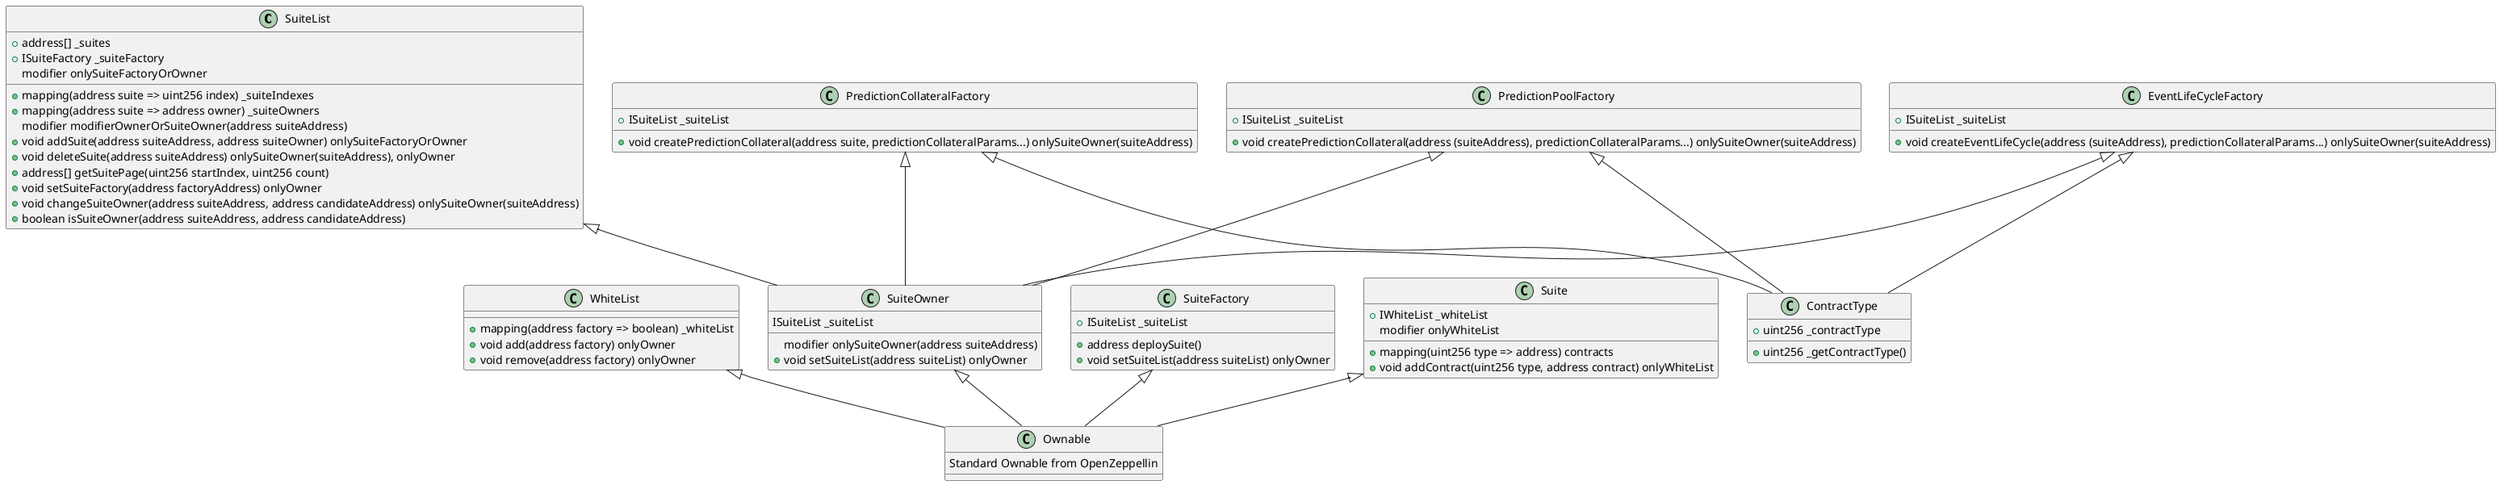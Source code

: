 @startuml

SuiteList <|-- SuiteOwner
class SuiteList {
    +address[] _suites
    +ISuiteFactory _suiteFactory
    +mapping(address suite => uint256 index) _suiteIndexes
    +mapping(address suite => address owner) _suiteOwners
    modifier onlySuiteFactoryOrOwner
    modifier modifierOwnerOrSuiteOwner(address suiteAddress)
    +void addSuite(address suiteAddress, address suiteOwner) onlySuiteFactoryOrOwner
    +void deleteSuite(address suiteAddress) onlySuiteOwner(suiteAddress), onlyOwner
    +address[] getSuitePage(uint256 startIndex, uint256 count)
    +void setSuiteFactory(address factoryAddress) onlyOwner
    +void changeSuiteOwner(address suiteAddress, address candidateAddress) onlySuiteOwner(suiteAddress)
    +boolean isSuiteOwner(address suiteAddress, address candidateAddress)
}

SuiteFactory <|-- Ownable
class SuiteFactory {
    +ISuiteList _suiteList
    +address deploySuite()
    +void setSuiteList(address suiteList) onlyOwner
}

Suite <|-- Ownable
class Suite {
    +IWhiteList _whiteList
    modifier onlyWhiteList
    +mapping(uint256 type => address) contracts
    +void addContract(uint256 type, address contract) onlyWhiteList
}

WhiteList <|-- Ownable
class WhiteList {
    +mapping(address factory => boolean) _whiteList
    +void add(address factory) onlyOwner
    +void remove(address factory) onlyOwner
}

PredictionCollateralFactory <|-- ContractType
PredictionCollateralFactory <|-- SuiteOwner
class PredictionCollateralFactory {
    +ISuiteList _suiteList
    +void createPredictionCollateral(address suite, predictionCollateralParams...) onlySuiteOwner(suiteAddress)
}

PredictionPoolFactory <|-- ContractType
PredictionPoolFactory <|-- SuiteOwner
class PredictionPoolFactory {
    +ISuiteList _suiteList
    +void createPredictionCollateral(address (suiteAddress), predictionCollateralParams...) onlySuiteOwner(suiteAddress)
}

EventLifeCycleFactory <|-- ContractType
EventLifeCycleFactory <|-- SuiteOwner
class EventLifeCycleFactory {
    +ISuiteList _suiteList
    +void createEventLifeCycle(address (suiteAddress), predictionCollateralParams...) onlySuiteOwner(suiteAddress)
}

class ContractType {
    +uint256 _contractType
    +uint256 _getContractType()
}

SuiteOwner <|-- Ownable
/'All functions like Ownable exclude create/change suite owner and with "suite" prefix, but with
 suiteOwner logic, where we are checking ownership in SuiteList'/
class SuiteOwner {
    ISuiteList _suiteList
    modifier onlySuiteOwner(address suiteAddress)
    +void setSuiteList(address suiteList) onlyOwner
}

class Ownable {
    Standard Ownable from OpenZeppellin
}

@enduml

